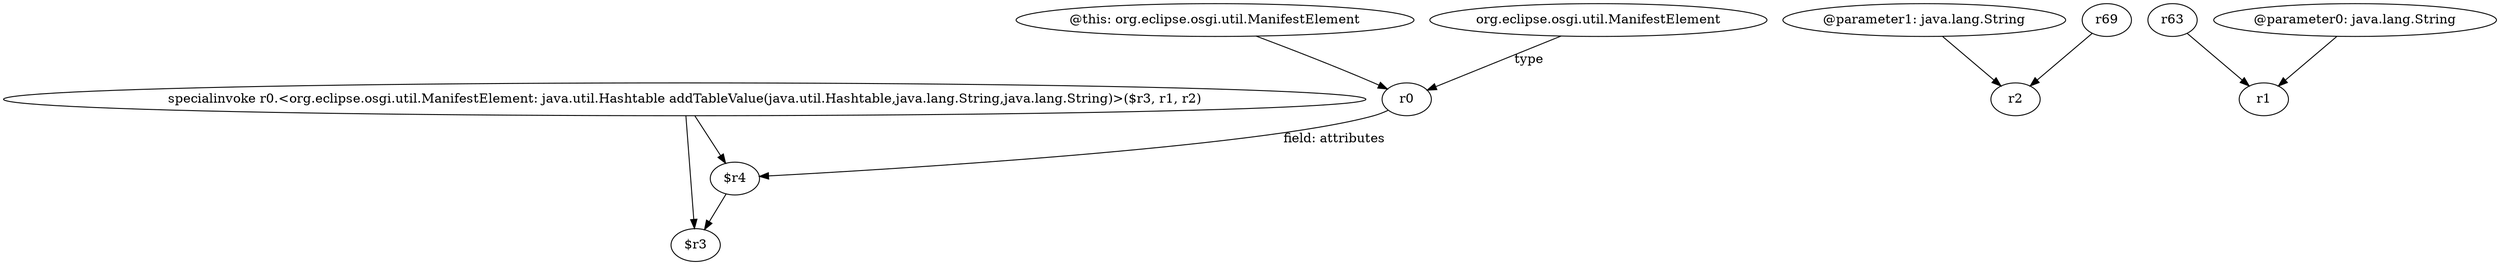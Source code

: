 digraph g {
0[label="r0"]
1[label="$r4"]
0->1[label="field: attributes"]
2[label="$r3"]
1->2[label=""]
3[label="specialinvoke r0.<org.eclipse.osgi.util.ManifestElement: java.util.Hashtable addTableValue(java.util.Hashtable,java.lang.String,java.lang.String)>($r3, r1, r2)"]
3->2[label=""]
4[label="@parameter1: java.lang.String"]
5[label="r2"]
4->5[label=""]
6[label="@this: org.eclipse.osgi.util.ManifestElement"]
6->0[label=""]
7[label="org.eclipse.osgi.util.ManifestElement"]
7->0[label="type"]
8[label="r63"]
9[label="r1"]
8->9[label=""]
10[label="r69"]
10->5[label=""]
3->1[label=""]
11[label="@parameter0: java.lang.String"]
11->9[label=""]
}